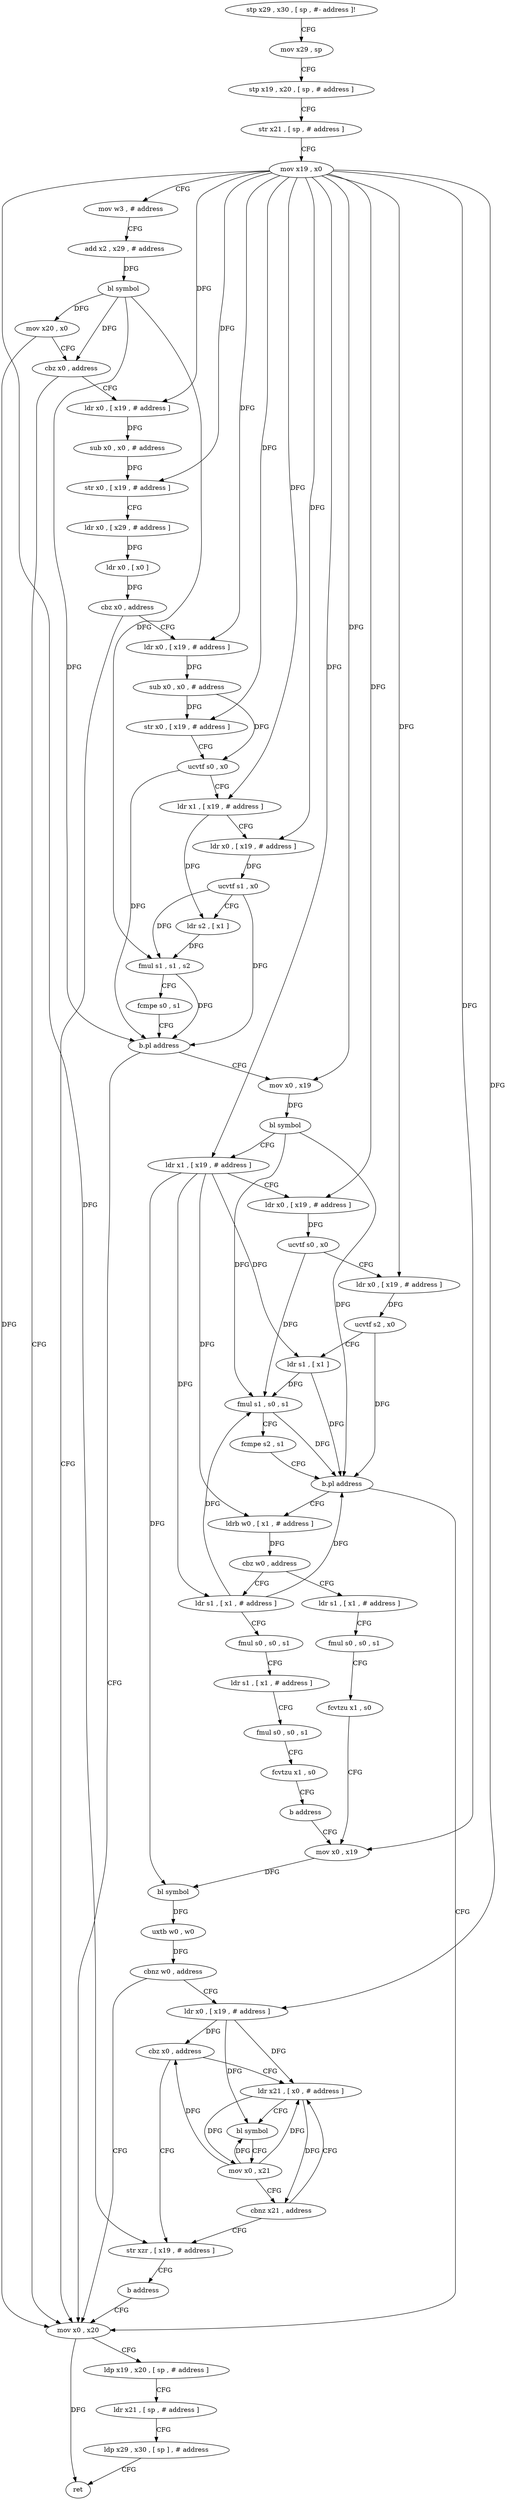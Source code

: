digraph "func" {
"4284120" [label = "stp x29 , x30 , [ sp , #- address ]!" ]
"4284124" [label = "mov x29 , sp" ]
"4284128" [label = "stp x19 , x20 , [ sp , # address ]" ]
"4284132" [label = "str x21 , [ sp , # address ]" ]
"4284136" [label = "mov x19 , x0" ]
"4284140" [label = "mov w3 , # address" ]
"4284144" [label = "add x2 , x29 , # address" ]
"4284148" [label = "bl symbol" ]
"4284152" [label = "mov x20 , x0" ]
"4284156" [label = "cbz x0 , address" ]
"4284184" [label = "mov x0 , x20" ]
"4284160" [label = "ldr x0 , [ x19 , # address ]" ]
"4284188" [label = "ldp x19 , x20 , [ sp , # address ]" ]
"4284192" [label = "ldr x21 , [ sp , # address ]" ]
"4284196" [label = "ldp x29 , x30 , [ sp ] , # address" ]
"4284200" [label = "ret" ]
"4284164" [label = "sub x0 , x0 , # address" ]
"4284168" [label = "str x0 , [ x19 , # address ]" ]
"4284172" [label = "ldr x0 , [ x29 , # address ]" ]
"4284176" [label = "ldr x0 , [ x0 ]" ]
"4284180" [label = "cbz x0 , address" ]
"4284204" [label = "ldr x0 , [ x19 , # address ]" ]
"4284208" [label = "sub x0 , x0 , # address" ]
"4284212" [label = "str x0 , [ x19 , # address ]" ]
"4284216" [label = "ucvtf s0 , x0" ]
"4284220" [label = "ldr x1 , [ x19 , # address ]" ]
"4284224" [label = "ldr x0 , [ x19 , # address ]" ]
"4284228" [label = "ucvtf s1 , x0" ]
"4284232" [label = "ldr s2 , [ x1 ]" ]
"4284236" [label = "fmul s1 , s1 , s2" ]
"4284240" [label = "fcmpe s0 , s1" ]
"4284244" [label = "b.pl address" ]
"4284248" [label = "mov x0 , x19" ]
"4284252" [label = "bl symbol" ]
"4284256" [label = "ldr x1 , [ x19 , # address ]" ]
"4284260" [label = "ldr x0 , [ x19 , # address ]" ]
"4284264" [label = "ucvtf s0 , x0" ]
"4284268" [label = "ldr x0 , [ x19 , # address ]" ]
"4284272" [label = "ucvtf s2 , x0" ]
"4284276" [label = "ldr s1 , [ x1 ]" ]
"4284280" [label = "fmul s1 , s0 , s1" ]
"4284284" [label = "fcmpe s2 , s1" ]
"4284288" [label = "b.pl address" ]
"4284292" [label = "ldrb w0 , [ x1 , # address ]" ]
"4284296" [label = "cbz w0 , address" ]
"4284360" [label = "ldr s1 , [ x1 , # address ]" ]
"4284300" [label = "ldr s1 , [ x1 , # address ]" ]
"4284364" [label = "fmul s0 , s0 , s1" ]
"4284368" [label = "ldr s1 , [ x1 , # address ]" ]
"4284372" [label = "fmul s0 , s0 , s1" ]
"4284376" [label = "fcvtzu x1 , s0" ]
"4284380" [label = "b address" ]
"4284312" [label = "mov x0 , x19" ]
"4284304" [label = "fmul s0 , s0 , s1" ]
"4284308" [label = "fcvtzu x1 , s0" ]
"4284316" [label = "bl symbol" ]
"4284320" [label = "uxtb w0 , w0" ]
"4284324" [label = "cbnz w0 , address" ]
"4284328" [label = "ldr x0 , [ x19 , # address ]" ]
"4284332" [label = "cbz x0 , address" ]
"4284352" [label = "str xzr , [ x19 , # address ]" ]
"4284336" [label = "ldr x21 , [ x0 , # address ]" ]
"4284356" [label = "b address" ]
"4284340" [label = "bl symbol" ]
"4284344" [label = "mov x0 , x21" ]
"4284348" [label = "cbnz x21 , address" ]
"4284120" -> "4284124" [ label = "CFG" ]
"4284124" -> "4284128" [ label = "CFG" ]
"4284128" -> "4284132" [ label = "CFG" ]
"4284132" -> "4284136" [ label = "CFG" ]
"4284136" -> "4284140" [ label = "CFG" ]
"4284136" -> "4284160" [ label = "DFG" ]
"4284136" -> "4284168" [ label = "DFG" ]
"4284136" -> "4284204" [ label = "DFG" ]
"4284136" -> "4284212" [ label = "DFG" ]
"4284136" -> "4284220" [ label = "DFG" ]
"4284136" -> "4284224" [ label = "DFG" ]
"4284136" -> "4284248" [ label = "DFG" ]
"4284136" -> "4284256" [ label = "DFG" ]
"4284136" -> "4284260" [ label = "DFG" ]
"4284136" -> "4284268" [ label = "DFG" ]
"4284136" -> "4284312" [ label = "DFG" ]
"4284136" -> "4284328" [ label = "DFG" ]
"4284136" -> "4284352" [ label = "DFG" ]
"4284140" -> "4284144" [ label = "CFG" ]
"4284144" -> "4284148" [ label = "DFG" ]
"4284148" -> "4284152" [ label = "DFG" ]
"4284148" -> "4284156" [ label = "DFG" ]
"4284148" -> "4284244" [ label = "DFG" ]
"4284148" -> "4284236" [ label = "DFG" ]
"4284152" -> "4284156" [ label = "CFG" ]
"4284152" -> "4284184" [ label = "DFG" ]
"4284156" -> "4284184" [ label = "CFG" ]
"4284156" -> "4284160" [ label = "CFG" ]
"4284184" -> "4284188" [ label = "CFG" ]
"4284184" -> "4284200" [ label = "DFG" ]
"4284160" -> "4284164" [ label = "DFG" ]
"4284188" -> "4284192" [ label = "CFG" ]
"4284192" -> "4284196" [ label = "CFG" ]
"4284196" -> "4284200" [ label = "CFG" ]
"4284164" -> "4284168" [ label = "DFG" ]
"4284168" -> "4284172" [ label = "CFG" ]
"4284172" -> "4284176" [ label = "DFG" ]
"4284176" -> "4284180" [ label = "DFG" ]
"4284180" -> "4284204" [ label = "CFG" ]
"4284180" -> "4284184" [ label = "CFG" ]
"4284204" -> "4284208" [ label = "DFG" ]
"4284208" -> "4284212" [ label = "DFG" ]
"4284208" -> "4284216" [ label = "DFG" ]
"4284212" -> "4284216" [ label = "CFG" ]
"4284216" -> "4284220" [ label = "CFG" ]
"4284216" -> "4284244" [ label = "DFG" ]
"4284220" -> "4284224" [ label = "CFG" ]
"4284220" -> "4284232" [ label = "DFG" ]
"4284224" -> "4284228" [ label = "DFG" ]
"4284228" -> "4284232" [ label = "CFG" ]
"4284228" -> "4284236" [ label = "DFG" ]
"4284228" -> "4284244" [ label = "DFG" ]
"4284232" -> "4284236" [ label = "DFG" ]
"4284236" -> "4284240" [ label = "CFG" ]
"4284236" -> "4284244" [ label = "DFG" ]
"4284240" -> "4284244" [ label = "CFG" ]
"4284244" -> "4284184" [ label = "CFG" ]
"4284244" -> "4284248" [ label = "CFG" ]
"4284248" -> "4284252" [ label = "DFG" ]
"4284252" -> "4284256" [ label = "CFG" ]
"4284252" -> "4284280" [ label = "DFG" ]
"4284252" -> "4284288" [ label = "DFG" ]
"4284256" -> "4284260" [ label = "CFG" ]
"4284256" -> "4284276" [ label = "DFG" ]
"4284256" -> "4284292" [ label = "DFG" ]
"4284256" -> "4284360" [ label = "DFG" ]
"4284256" -> "4284316" [ label = "DFG" ]
"4284260" -> "4284264" [ label = "DFG" ]
"4284264" -> "4284268" [ label = "CFG" ]
"4284264" -> "4284280" [ label = "DFG" ]
"4284268" -> "4284272" [ label = "DFG" ]
"4284272" -> "4284276" [ label = "CFG" ]
"4284272" -> "4284288" [ label = "DFG" ]
"4284276" -> "4284280" [ label = "DFG" ]
"4284276" -> "4284288" [ label = "DFG" ]
"4284280" -> "4284284" [ label = "CFG" ]
"4284280" -> "4284288" [ label = "DFG" ]
"4284284" -> "4284288" [ label = "CFG" ]
"4284288" -> "4284184" [ label = "CFG" ]
"4284288" -> "4284292" [ label = "CFG" ]
"4284292" -> "4284296" [ label = "DFG" ]
"4284296" -> "4284360" [ label = "CFG" ]
"4284296" -> "4284300" [ label = "CFG" ]
"4284360" -> "4284364" [ label = "CFG" ]
"4284360" -> "4284280" [ label = "DFG" ]
"4284360" -> "4284288" [ label = "DFG" ]
"4284300" -> "4284304" [ label = "CFG" ]
"4284364" -> "4284368" [ label = "CFG" ]
"4284368" -> "4284372" [ label = "CFG" ]
"4284372" -> "4284376" [ label = "CFG" ]
"4284376" -> "4284380" [ label = "CFG" ]
"4284380" -> "4284312" [ label = "CFG" ]
"4284312" -> "4284316" [ label = "DFG" ]
"4284304" -> "4284308" [ label = "CFG" ]
"4284308" -> "4284312" [ label = "CFG" ]
"4284316" -> "4284320" [ label = "DFG" ]
"4284320" -> "4284324" [ label = "DFG" ]
"4284324" -> "4284184" [ label = "CFG" ]
"4284324" -> "4284328" [ label = "CFG" ]
"4284328" -> "4284332" [ label = "DFG" ]
"4284328" -> "4284336" [ label = "DFG" ]
"4284328" -> "4284340" [ label = "DFG" ]
"4284332" -> "4284352" [ label = "CFG" ]
"4284332" -> "4284336" [ label = "CFG" ]
"4284352" -> "4284356" [ label = "CFG" ]
"4284336" -> "4284340" [ label = "CFG" ]
"4284336" -> "4284344" [ label = "DFG" ]
"4284336" -> "4284348" [ label = "DFG" ]
"4284356" -> "4284184" [ label = "CFG" ]
"4284340" -> "4284344" [ label = "CFG" ]
"4284344" -> "4284348" [ label = "CFG" ]
"4284344" -> "4284332" [ label = "DFG" ]
"4284344" -> "4284336" [ label = "DFG" ]
"4284344" -> "4284340" [ label = "DFG" ]
"4284348" -> "4284336" [ label = "CFG" ]
"4284348" -> "4284352" [ label = "CFG" ]
}
